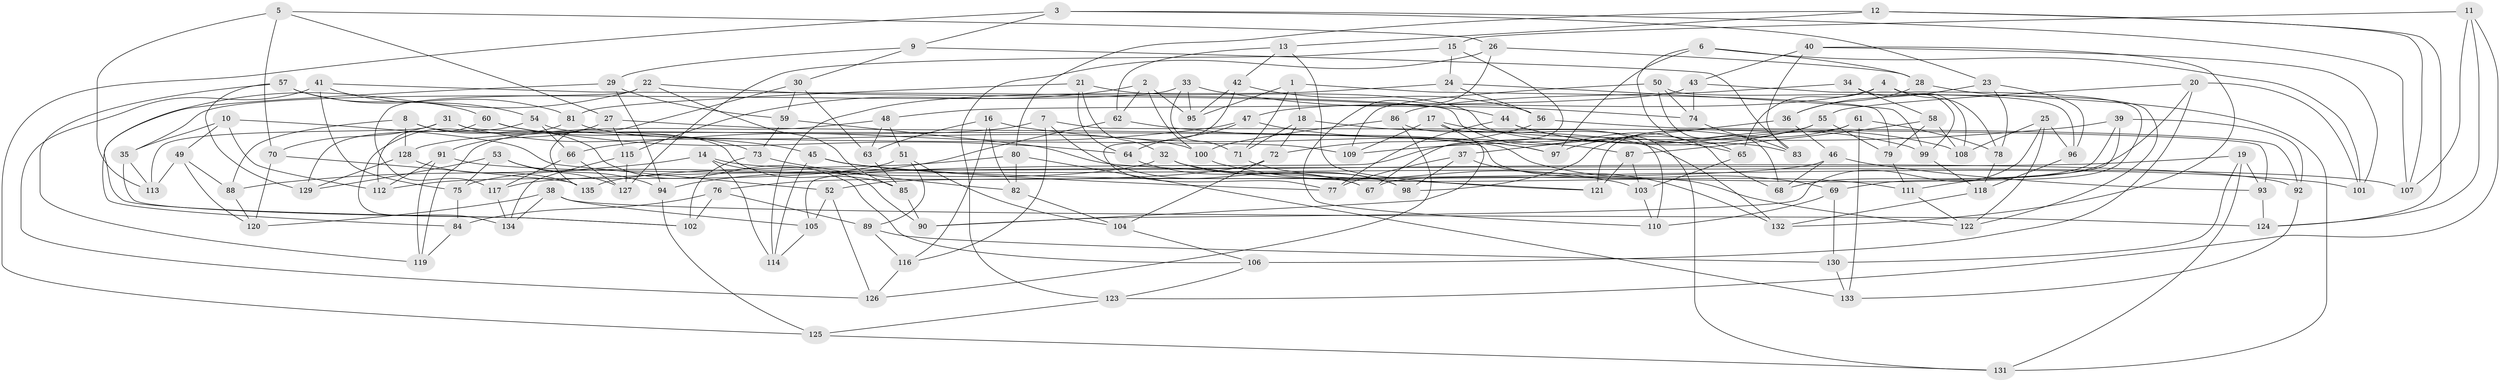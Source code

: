 // Generated by graph-tools (version 1.1) at 2025/16/03/09/25 04:16:36]
// undirected, 135 vertices, 270 edges
graph export_dot {
graph [start="1"]
  node [color=gray90,style=filled];
  1;
  2;
  3;
  4;
  5;
  6;
  7;
  8;
  9;
  10;
  11;
  12;
  13;
  14;
  15;
  16;
  17;
  18;
  19;
  20;
  21;
  22;
  23;
  24;
  25;
  26;
  27;
  28;
  29;
  30;
  31;
  32;
  33;
  34;
  35;
  36;
  37;
  38;
  39;
  40;
  41;
  42;
  43;
  44;
  45;
  46;
  47;
  48;
  49;
  50;
  51;
  52;
  53;
  54;
  55;
  56;
  57;
  58;
  59;
  60;
  61;
  62;
  63;
  64;
  65;
  66;
  67;
  68;
  69;
  70;
  71;
  72;
  73;
  74;
  75;
  76;
  77;
  78;
  79;
  80;
  81;
  82;
  83;
  84;
  85;
  86;
  87;
  88;
  89;
  90;
  91;
  92;
  93;
  94;
  95;
  96;
  97;
  98;
  99;
  100;
  101;
  102;
  103;
  104;
  105;
  106;
  107;
  108;
  109;
  110;
  111;
  112;
  113;
  114;
  115;
  116;
  117;
  118;
  119;
  120;
  121;
  122;
  123;
  124;
  125;
  126;
  127;
  128;
  129;
  130;
  131;
  132;
  133;
  134;
  135;
  1 -- 95;
  1 -- 18;
  1 -- 71;
  1 -- 79;
  2 -- 95;
  2 -- 115;
  2 -- 62;
  2 -- 100;
  3 -- 107;
  3 -- 125;
  3 -- 9;
  3 -- 23;
  4 -- 47;
  4 -- 78;
  4 -- 122;
  4 -- 65;
  5 -- 26;
  5 -- 70;
  5 -- 27;
  5 -- 113;
  6 -- 101;
  6 -- 65;
  6 -- 97;
  6 -- 28;
  7 -- 116;
  7 -- 67;
  7 -- 93;
  7 -- 128;
  8 -- 85;
  8 -- 88;
  8 -- 106;
  8 -- 128;
  9 -- 29;
  9 -- 83;
  9 -- 30;
  10 -- 49;
  10 -- 52;
  10 -- 35;
  10 -- 112;
  11 -- 107;
  11 -- 124;
  11 -- 15;
  11 -- 123;
  12 -- 107;
  12 -- 80;
  12 -- 124;
  12 -- 13;
  13 -- 42;
  13 -- 62;
  13 -- 121;
  14 -- 114;
  14 -- 92;
  14 -- 88;
  14 -- 90;
  15 -- 127;
  15 -- 67;
  15 -- 24;
  16 -- 63;
  16 -- 116;
  16 -- 87;
  16 -- 82;
  17 -- 90;
  17 -- 65;
  17 -- 131;
  17 -- 109;
  18 -- 71;
  18 -- 132;
  18 -- 72;
  19 -- 117;
  19 -- 93;
  19 -- 130;
  19 -- 131;
  20 -- 55;
  20 -- 106;
  20 -- 68;
  20 -- 101;
  21 -- 81;
  21 -- 64;
  21 -- 83;
  21 -- 32;
  22 -- 117;
  22 -- 84;
  22 -- 44;
  22 -- 85;
  23 -- 96;
  23 -- 78;
  23 -- 36;
  24 -- 99;
  24 -- 56;
  24 -- 114;
  25 -- 96;
  25 -- 108;
  25 -- 90;
  25 -- 122;
  26 -- 110;
  26 -- 28;
  26 -- 123;
  27 -- 115;
  27 -- 91;
  27 -- 69;
  28 -- 131;
  28 -- 36;
  29 -- 94;
  29 -- 102;
  29 -- 59;
  30 -- 59;
  30 -- 135;
  30 -- 63;
  31 -- 122;
  31 -- 45;
  31 -- 70;
  31 -- 113;
  32 -- 98;
  32 -- 75;
  32 -- 111;
  33 -- 35;
  33 -- 95;
  33 -- 71;
  33 -- 74;
  34 -- 99;
  34 -- 108;
  34 -- 86;
  34 -- 58;
  35 -- 102;
  35 -- 113;
  36 -- 46;
  36 -- 37;
  37 -- 132;
  37 -- 77;
  37 -- 98;
  38 -- 134;
  38 -- 105;
  38 -- 124;
  38 -- 120;
  39 -- 92;
  39 -- 109;
  39 -- 69;
  39 -- 67;
  40 -- 101;
  40 -- 132;
  40 -- 43;
  40 -- 83;
  41 -- 126;
  41 -- 75;
  41 -- 54;
  41 -- 68;
  42 -- 95;
  42 -- 77;
  42 -- 56;
  43 -- 48;
  43 -- 111;
  43 -- 74;
  44 -- 108;
  44 -- 77;
  44 -- 99;
  45 -- 101;
  45 -- 77;
  45 -- 114;
  46 -- 93;
  46 -- 68;
  46 -- 52;
  47 -- 64;
  47 -- 66;
  47 -- 97;
  48 -- 119;
  48 -- 51;
  48 -- 63;
  49 -- 88;
  49 -- 120;
  49 -- 113;
  50 -- 96;
  50 -- 74;
  50 -- 109;
  50 -- 68;
  51 -- 89;
  51 -- 104;
  51 -- 112;
  52 -- 105;
  52 -- 126;
  53 -- 129;
  53 -- 75;
  53 -- 127;
  53 -- 94;
  54 -- 109;
  54 -- 66;
  54 -- 129;
  55 -- 97;
  55 -- 79;
  55 -- 105;
  56 -- 72;
  56 -- 92;
  57 -- 60;
  57 -- 119;
  57 -- 81;
  57 -- 129;
  58 -- 87;
  58 -- 79;
  58 -- 108;
  59 -- 73;
  59 -- 121;
  60 -- 64;
  60 -- 112;
  60 -- 73;
  61 -- 98;
  61 -- 133;
  61 -- 121;
  61 -- 78;
  62 -- 94;
  62 -- 97;
  63 -- 85;
  64 -- 67;
  65 -- 103;
  66 -- 117;
  66 -- 127;
  69 -- 130;
  69 -- 110;
  70 -- 135;
  70 -- 120;
  71 -- 98;
  72 -- 76;
  72 -- 104;
  73 -- 82;
  73 -- 102;
  74 -- 83;
  75 -- 84;
  76 -- 84;
  76 -- 89;
  76 -- 102;
  78 -- 118;
  79 -- 111;
  80 -- 135;
  80 -- 82;
  80 -- 133;
  81 -- 100;
  81 -- 134;
  82 -- 104;
  84 -- 119;
  85 -- 90;
  86 -- 126;
  86 -- 110;
  86 -- 100;
  87 -- 103;
  87 -- 121;
  88 -- 120;
  89 -- 130;
  89 -- 116;
  91 -- 119;
  91 -- 107;
  91 -- 112;
  92 -- 133;
  93 -- 124;
  94 -- 125;
  96 -- 118;
  99 -- 118;
  100 -- 103;
  103 -- 110;
  104 -- 106;
  105 -- 114;
  106 -- 123;
  111 -- 122;
  115 -- 127;
  115 -- 134;
  116 -- 126;
  117 -- 134;
  118 -- 132;
  123 -- 125;
  125 -- 131;
  128 -- 135;
  128 -- 129;
  130 -- 133;
}

